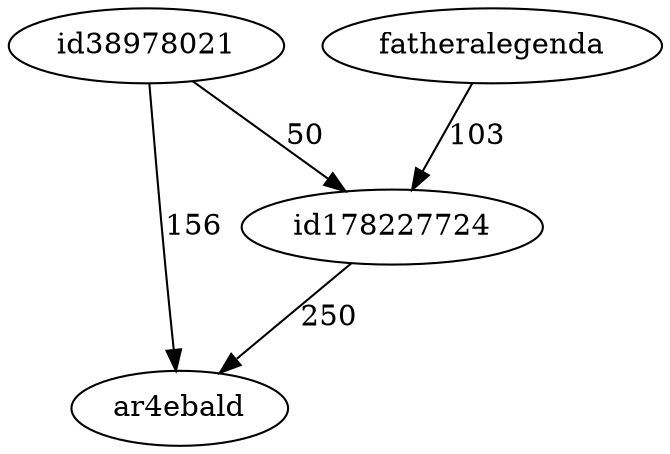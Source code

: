 digraph G { id38978021 -> ar4ebald [ label = "156" ] id38978021 -> id178227724 [ label = "50" ] fatheralegenda -> id178227724 [ label = "103" ] id178227724 -> ar4ebald [ label = "250" ] } 